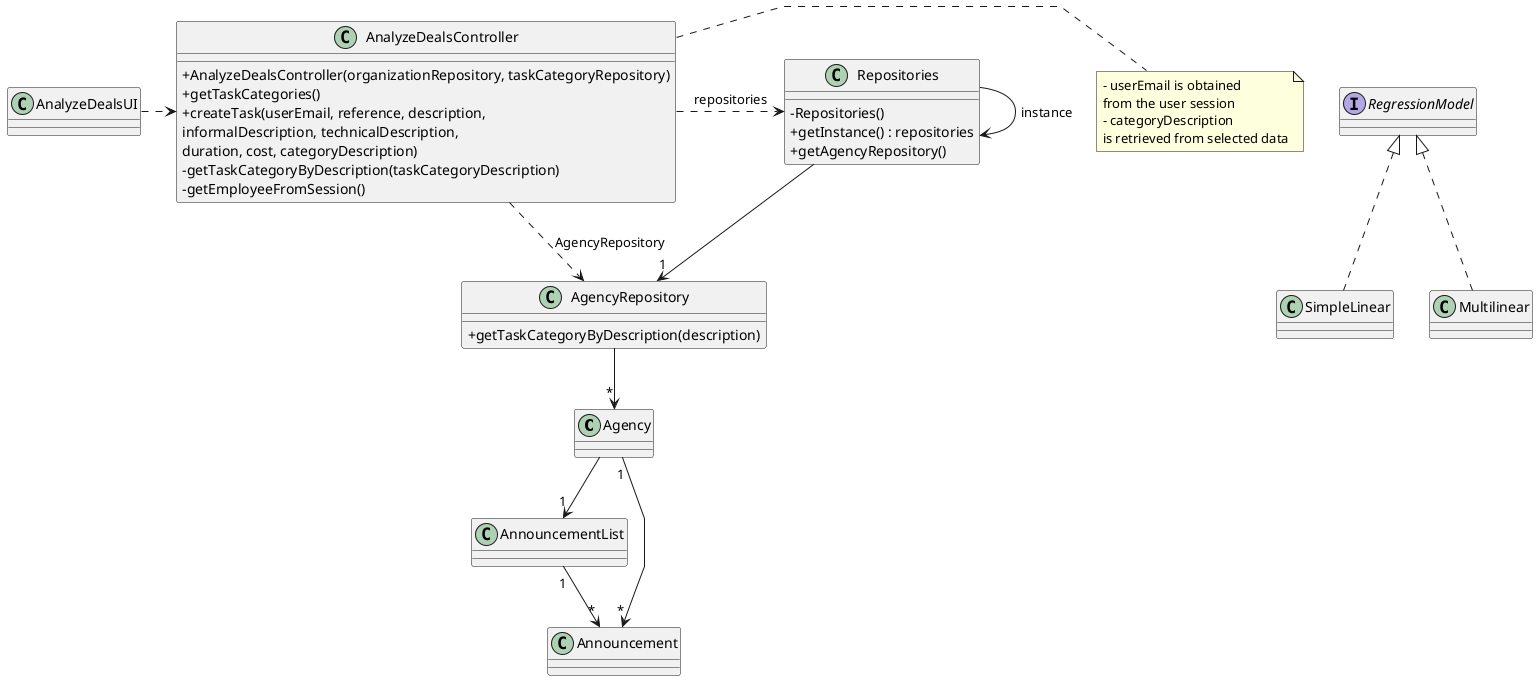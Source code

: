 @startuml
'skinparam monochrome true
skinparam packageStyle rectangle
skinparam shadowing false
skinparam linetype polyline
'skinparam linetype orto

skinparam classAttributeIconSize 0

'left to right direction





class Agency {


}

class AgencyRepository {
    + getTaskCategoryByDescription(description)
}


class Repositories {
    - Repositories()
    + getInstance() : repositories
    + getAgencyRepository()
}

class AnalyzeDealsController {
    + AnalyzeDealsController(organizationRepository, taskCategoryRepository)
    + getTaskCategories()
    + createTask(userEmail, reference, description,\ninformalDescription, technicalDescription,\nduration, cost, categoryDescription)
    - getTaskCategoryByDescription(taskCategoryDescription)
    - getEmployeeFromSession()
}

note right of AnalyzeDealsController
    - userEmail is obtained
    from the user session
    - categoryDescription
    is retrieved from selected data
end note

class AnalyzeDealsUI{
}

class SimpleLinear implements RegressionModel {
}
class Multilinear implements RegressionModel {

}
interface RegressionModel{
}



Repositories -> Repositories : instance

AnalyzeDealsUI .> AnalyzeDealsController

AnalyzeDealsController .> Repositories : repositories

Repositories --> "1" AgencyRepository

AnalyzeDealsController ..> AgencyRepository : AgencyRepository

AgencyRepository --> "*" Agency

AnnouncementList "1" --> "*" Announcement
Agency "1" --> "*" Announcement
Agency  --> "1" AnnouncementList

@enduml